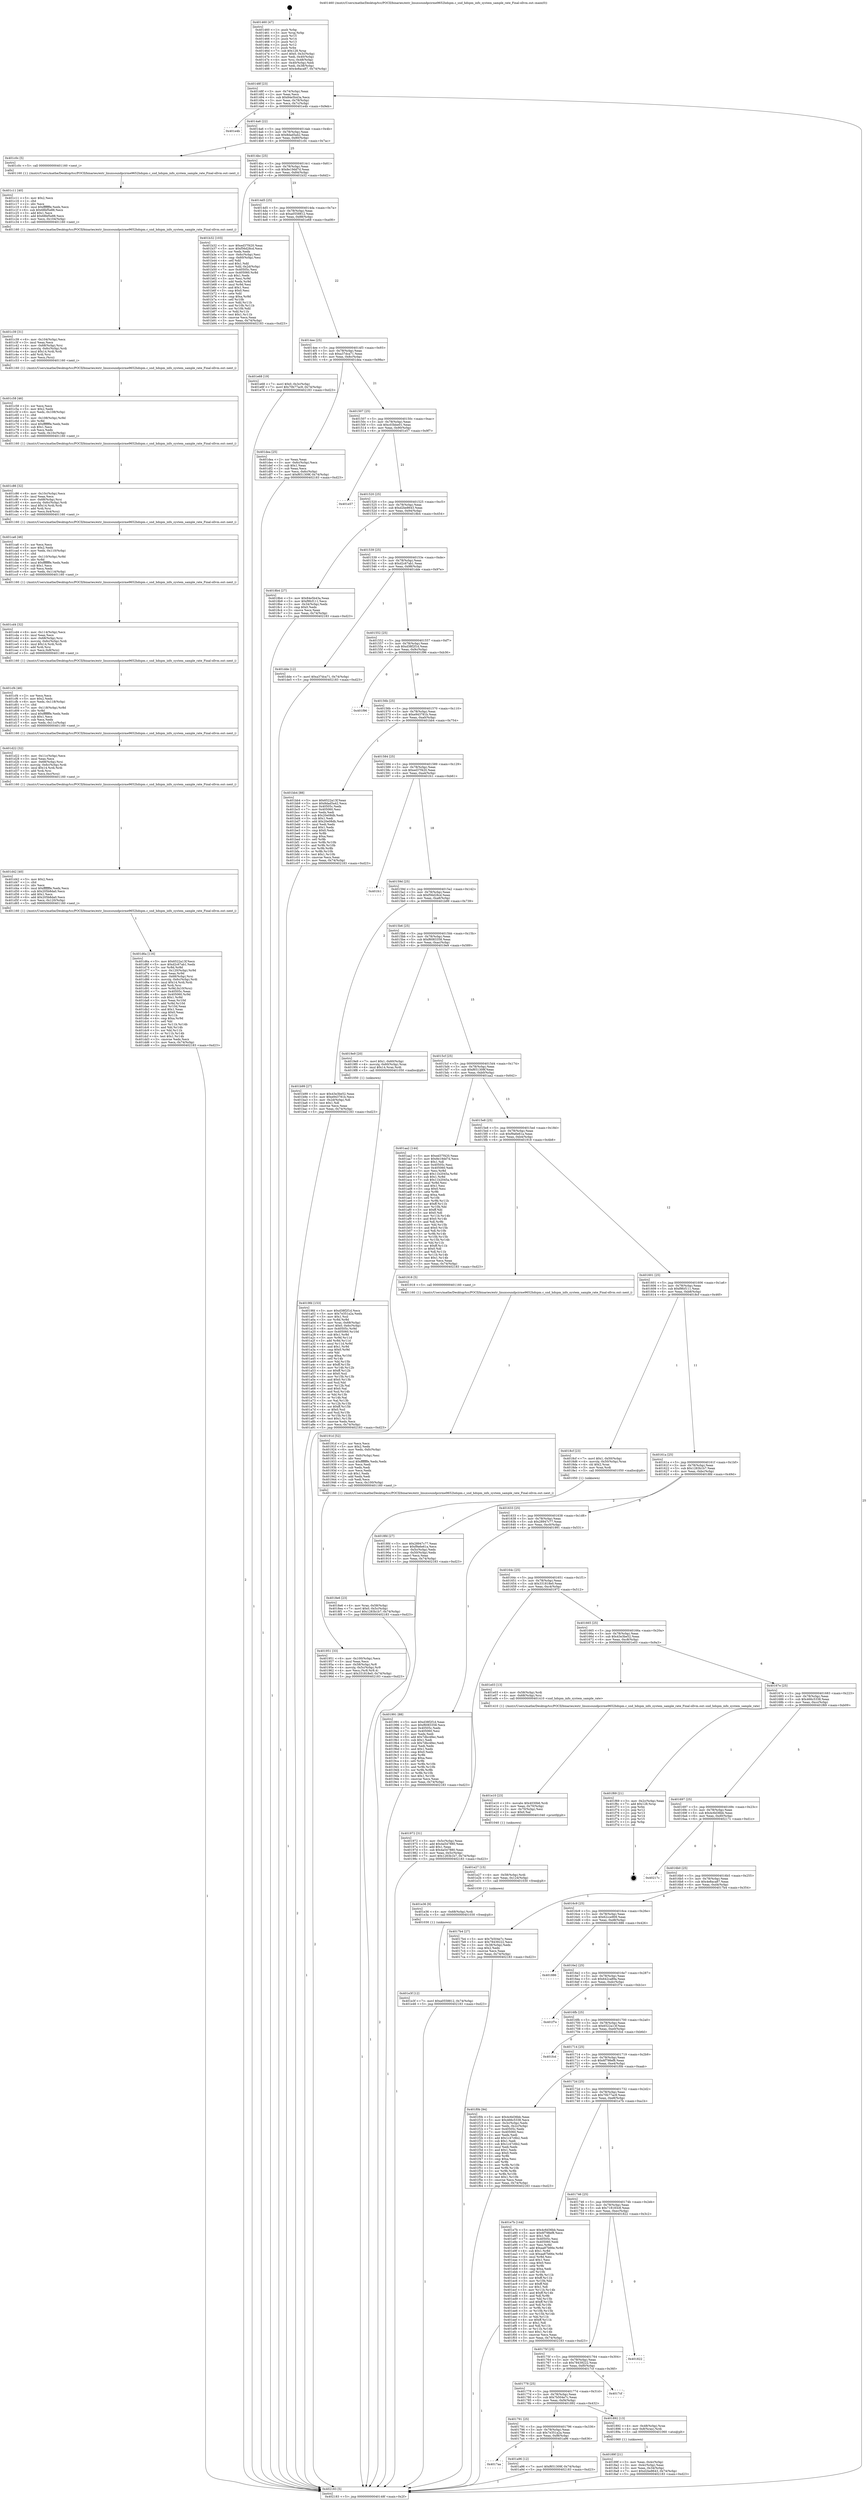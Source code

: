 digraph "0x401460" {
  label = "0x401460 (/mnt/c/Users/mathe/Desktop/tcc/POCII/binaries/extr_linuxsoundpcirme9652hdspm.c_snd_hdspm_info_system_sample_rate_Final-ollvm.out::main(0))"
  labelloc = "t"
  node[shape=record]

  Entry [label="",width=0.3,height=0.3,shape=circle,fillcolor=black,style=filled]
  "0x40148f" [label="{
     0x40148f [23]\l
     | [instrs]\l
     &nbsp;&nbsp;0x40148f \<+3\>: mov -0x74(%rbp),%eax\l
     &nbsp;&nbsp;0x401492 \<+2\>: mov %eax,%ecx\l
     &nbsp;&nbsp;0x401494 \<+6\>: sub $0x84e5b43a,%ecx\l
     &nbsp;&nbsp;0x40149a \<+3\>: mov %eax,-0x78(%rbp)\l
     &nbsp;&nbsp;0x40149d \<+3\>: mov %ecx,-0x7c(%rbp)\l
     &nbsp;&nbsp;0x4014a0 \<+6\>: je 0000000000401e4b \<main+0x9eb\>\l
  }"]
  "0x401e4b" [label="{
     0x401e4b\l
  }", style=dashed]
  "0x4014a6" [label="{
     0x4014a6 [22]\l
     | [instrs]\l
     &nbsp;&nbsp;0x4014a6 \<+5\>: jmp 00000000004014ab \<main+0x4b\>\l
     &nbsp;&nbsp;0x4014ab \<+3\>: mov -0x78(%rbp),%eax\l
     &nbsp;&nbsp;0x4014ae \<+5\>: sub $0x8dad5a42,%eax\l
     &nbsp;&nbsp;0x4014b3 \<+3\>: mov %eax,-0x80(%rbp)\l
     &nbsp;&nbsp;0x4014b6 \<+6\>: je 0000000000401c0c \<main+0x7ac\>\l
  }"]
  Exit [label="",width=0.3,height=0.3,shape=circle,fillcolor=black,style=filled,peripheries=2]
  "0x401c0c" [label="{
     0x401c0c [5]\l
     | [instrs]\l
     &nbsp;&nbsp;0x401c0c \<+5\>: call 0000000000401160 \<next_i\>\l
     | [calls]\l
     &nbsp;&nbsp;0x401160 \{1\} (/mnt/c/Users/mathe/Desktop/tcc/POCII/binaries/extr_linuxsoundpcirme9652hdspm.c_snd_hdspm_info_system_sample_rate_Final-ollvm.out::next_i)\l
  }"]
  "0x4014bc" [label="{
     0x4014bc [25]\l
     | [instrs]\l
     &nbsp;&nbsp;0x4014bc \<+5\>: jmp 00000000004014c1 \<main+0x61\>\l
     &nbsp;&nbsp;0x4014c1 \<+3\>: mov -0x78(%rbp),%eax\l
     &nbsp;&nbsp;0x4014c4 \<+5\>: sub $0x8e19dd7d,%eax\l
     &nbsp;&nbsp;0x4014c9 \<+6\>: mov %eax,-0x84(%rbp)\l
     &nbsp;&nbsp;0x4014cf \<+6\>: je 0000000000401b32 \<main+0x6d2\>\l
  }"]
  "0x401e3f" [label="{
     0x401e3f [12]\l
     | [instrs]\l
     &nbsp;&nbsp;0x401e3f \<+7\>: movl $0xa0558812,-0x74(%rbp)\l
     &nbsp;&nbsp;0x401e46 \<+5\>: jmp 0000000000402183 \<main+0xd23\>\l
  }"]
  "0x401b32" [label="{
     0x401b32 [103]\l
     | [instrs]\l
     &nbsp;&nbsp;0x401b32 \<+5\>: mov $0xed37f420,%eax\l
     &nbsp;&nbsp;0x401b37 \<+5\>: mov $0xf56d28cd,%ecx\l
     &nbsp;&nbsp;0x401b3c \<+2\>: xor %edx,%edx\l
     &nbsp;&nbsp;0x401b3e \<+3\>: mov -0x6c(%rbp),%esi\l
     &nbsp;&nbsp;0x401b41 \<+3\>: cmp -0x60(%rbp),%esi\l
     &nbsp;&nbsp;0x401b44 \<+4\>: setl %dil\l
     &nbsp;&nbsp;0x401b48 \<+4\>: and $0x1,%dil\l
     &nbsp;&nbsp;0x401b4c \<+4\>: mov %dil,-0x2d(%rbp)\l
     &nbsp;&nbsp;0x401b50 \<+7\>: mov 0x40505c,%esi\l
     &nbsp;&nbsp;0x401b57 \<+8\>: mov 0x405060,%r8d\l
     &nbsp;&nbsp;0x401b5f \<+3\>: sub $0x1,%edx\l
     &nbsp;&nbsp;0x401b62 \<+3\>: mov %esi,%r9d\l
     &nbsp;&nbsp;0x401b65 \<+3\>: add %edx,%r9d\l
     &nbsp;&nbsp;0x401b68 \<+4\>: imul %r9d,%esi\l
     &nbsp;&nbsp;0x401b6c \<+3\>: and $0x1,%esi\l
     &nbsp;&nbsp;0x401b6f \<+3\>: cmp $0x0,%esi\l
     &nbsp;&nbsp;0x401b72 \<+4\>: sete %dil\l
     &nbsp;&nbsp;0x401b76 \<+4\>: cmp $0xa,%r8d\l
     &nbsp;&nbsp;0x401b7a \<+4\>: setl %r10b\l
     &nbsp;&nbsp;0x401b7e \<+3\>: mov %dil,%r11b\l
     &nbsp;&nbsp;0x401b81 \<+3\>: and %r10b,%r11b\l
     &nbsp;&nbsp;0x401b84 \<+3\>: xor %r10b,%dil\l
     &nbsp;&nbsp;0x401b87 \<+3\>: or %dil,%r11b\l
     &nbsp;&nbsp;0x401b8a \<+4\>: test $0x1,%r11b\l
     &nbsp;&nbsp;0x401b8e \<+3\>: cmovne %ecx,%eax\l
     &nbsp;&nbsp;0x401b91 \<+3\>: mov %eax,-0x74(%rbp)\l
     &nbsp;&nbsp;0x401b94 \<+5\>: jmp 0000000000402183 \<main+0xd23\>\l
  }"]
  "0x4014d5" [label="{
     0x4014d5 [25]\l
     | [instrs]\l
     &nbsp;&nbsp;0x4014d5 \<+5\>: jmp 00000000004014da \<main+0x7a\>\l
     &nbsp;&nbsp;0x4014da \<+3\>: mov -0x78(%rbp),%eax\l
     &nbsp;&nbsp;0x4014dd \<+5\>: sub $0xa0558812,%eax\l
     &nbsp;&nbsp;0x4014e2 \<+6\>: mov %eax,-0x88(%rbp)\l
     &nbsp;&nbsp;0x4014e8 \<+6\>: je 0000000000401e68 \<main+0xa08\>\l
  }"]
  "0x401e36" [label="{
     0x401e36 [9]\l
     | [instrs]\l
     &nbsp;&nbsp;0x401e36 \<+4\>: mov -0x68(%rbp),%rdi\l
     &nbsp;&nbsp;0x401e3a \<+5\>: call 0000000000401030 \<free@plt\>\l
     | [calls]\l
     &nbsp;&nbsp;0x401030 \{1\} (unknown)\l
  }"]
  "0x401e68" [label="{
     0x401e68 [19]\l
     | [instrs]\l
     &nbsp;&nbsp;0x401e68 \<+7\>: movl $0x0,-0x3c(%rbp)\l
     &nbsp;&nbsp;0x401e6f \<+7\>: movl $0x70b77ac9,-0x74(%rbp)\l
     &nbsp;&nbsp;0x401e76 \<+5\>: jmp 0000000000402183 \<main+0xd23\>\l
  }"]
  "0x4014ee" [label="{
     0x4014ee [25]\l
     | [instrs]\l
     &nbsp;&nbsp;0x4014ee \<+5\>: jmp 00000000004014f3 \<main+0x93\>\l
     &nbsp;&nbsp;0x4014f3 \<+3\>: mov -0x78(%rbp),%eax\l
     &nbsp;&nbsp;0x4014f6 \<+5\>: sub $0xa37dca71,%eax\l
     &nbsp;&nbsp;0x4014fb \<+6\>: mov %eax,-0x8c(%rbp)\l
     &nbsp;&nbsp;0x401501 \<+6\>: je 0000000000401dea \<main+0x98a\>\l
  }"]
  "0x401e27" [label="{
     0x401e27 [15]\l
     | [instrs]\l
     &nbsp;&nbsp;0x401e27 \<+4\>: mov -0x58(%rbp),%rdi\l
     &nbsp;&nbsp;0x401e2b \<+6\>: mov %eax,-0x124(%rbp)\l
     &nbsp;&nbsp;0x401e31 \<+5\>: call 0000000000401030 \<free@plt\>\l
     | [calls]\l
     &nbsp;&nbsp;0x401030 \{1\} (unknown)\l
  }"]
  "0x401dea" [label="{
     0x401dea [25]\l
     | [instrs]\l
     &nbsp;&nbsp;0x401dea \<+2\>: xor %eax,%eax\l
     &nbsp;&nbsp;0x401dec \<+3\>: mov -0x6c(%rbp),%ecx\l
     &nbsp;&nbsp;0x401def \<+3\>: sub $0x1,%eax\l
     &nbsp;&nbsp;0x401df2 \<+2\>: sub %eax,%ecx\l
     &nbsp;&nbsp;0x401df4 \<+3\>: mov %ecx,-0x6c(%rbp)\l
     &nbsp;&nbsp;0x401df7 \<+7\>: movl $0xf651309f,-0x74(%rbp)\l
     &nbsp;&nbsp;0x401dfe \<+5\>: jmp 0000000000402183 \<main+0xd23\>\l
  }"]
  "0x401507" [label="{
     0x401507 [25]\l
     | [instrs]\l
     &nbsp;&nbsp;0x401507 \<+5\>: jmp 000000000040150c \<main+0xac\>\l
     &nbsp;&nbsp;0x40150c \<+3\>: mov -0x78(%rbp),%eax\l
     &nbsp;&nbsp;0x40150f \<+5\>: sub $0xc03bbe01,%eax\l
     &nbsp;&nbsp;0x401514 \<+6\>: mov %eax,-0x90(%rbp)\l
     &nbsp;&nbsp;0x40151a \<+6\>: je 0000000000401e57 \<main+0x9f7\>\l
  }"]
  "0x401e10" [label="{
     0x401e10 [23]\l
     | [instrs]\l
     &nbsp;&nbsp;0x401e10 \<+10\>: movabs $0x4030b6,%rdi\l
     &nbsp;&nbsp;0x401e1a \<+3\>: mov %eax,-0x70(%rbp)\l
     &nbsp;&nbsp;0x401e1d \<+3\>: mov -0x70(%rbp),%esi\l
     &nbsp;&nbsp;0x401e20 \<+2\>: mov $0x0,%al\l
     &nbsp;&nbsp;0x401e22 \<+5\>: call 0000000000401040 \<printf@plt\>\l
     | [calls]\l
     &nbsp;&nbsp;0x401040 \{1\} (unknown)\l
  }"]
  "0x401e57" [label="{
     0x401e57\l
  }", style=dashed]
  "0x401520" [label="{
     0x401520 [25]\l
     | [instrs]\l
     &nbsp;&nbsp;0x401520 \<+5\>: jmp 0000000000401525 \<main+0xc5\>\l
     &nbsp;&nbsp;0x401525 \<+3\>: mov -0x78(%rbp),%eax\l
     &nbsp;&nbsp;0x401528 \<+5\>: sub $0xd2be8643,%eax\l
     &nbsp;&nbsp;0x40152d \<+6\>: mov %eax,-0x94(%rbp)\l
     &nbsp;&nbsp;0x401533 \<+6\>: je 00000000004018b4 \<main+0x454\>\l
  }"]
  "0x401d6a" [label="{
     0x401d6a [116]\l
     | [instrs]\l
     &nbsp;&nbsp;0x401d6a \<+5\>: mov $0x6522a13f,%ecx\l
     &nbsp;&nbsp;0x401d6f \<+5\>: mov $0xd2c67ab1,%edx\l
     &nbsp;&nbsp;0x401d74 \<+3\>: xor %r8d,%r8d\l
     &nbsp;&nbsp;0x401d77 \<+7\>: mov -0x120(%rbp),%r9d\l
     &nbsp;&nbsp;0x401d7e \<+4\>: imul %eax,%r9d\l
     &nbsp;&nbsp;0x401d82 \<+4\>: mov -0x68(%rbp),%rsi\l
     &nbsp;&nbsp;0x401d86 \<+4\>: movslq -0x6c(%rbp),%rdi\l
     &nbsp;&nbsp;0x401d8a \<+4\>: imul $0x14,%rdi,%rdi\l
     &nbsp;&nbsp;0x401d8e \<+3\>: add %rdi,%rsi\l
     &nbsp;&nbsp;0x401d91 \<+4\>: mov %r9d,0x10(%rsi)\l
     &nbsp;&nbsp;0x401d95 \<+7\>: mov 0x40505c,%eax\l
     &nbsp;&nbsp;0x401d9c \<+8\>: mov 0x405060,%r9d\l
     &nbsp;&nbsp;0x401da4 \<+4\>: sub $0x1,%r8d\l
     &nbsp;&nbsp;0x401da8 \<+3\>: mov %eax,%r10d\l
     &nbsp;&nbsp;0x401dab \<+3\>: add %r8d,%r10d\l
     &nbsp;&nbsp;0x401dae \<+4\>: imul %r10d,%eax\l
     &nbsp;&nbsp;0x401db2 \<+3\>: and $0x1,%eax\l
     &nbsp;&nbsp;0x401db5 \<+3\>: cmp $0x0,%eax\l
     &nbsp;&nbsp;0x401db8 \<+4\>: sete %r11b\l
     &nbsp;&nbsp;0x401dbc \<+4\>: cmp $0xa,%r9d\l
     &nbsp;&nbsp;0x401dc0 \<+3\>: setl %bl\l
     &nbsp;&nbsp;0x401dc3 \<+3\>: mov %r11b,%r14b\l
     &nbsp;&nbsp;0x401dc6 \<+3\>: and %bl,%r14b\l
     &nbsp;&nbsp;0x401dc9 \<+3\>: xor %bl,%r11b\l
     &nbsp;&nbsp;0x401dcc \<+3\>: or %r11b,%r14b\l
     &nbsp;&nbsp;0x401dcf \<+4\>: test $0x1,%r14b\l
     &nbsp;&nbsp;0x401dd3 \<+3\>: cmovne %edx,%ecx\l
     &nbsp;&nbsp;0x401dd6 \<+3\>: mov %ecx,-0x74(%rbp)\l
     &nbsp;&nbsp;0x401dd9 \<+5\>: jmp 0000000000402183 \<main+0xd23\>\l
  }"]
  "0x4018b4" [label="{
     0x4018b4 [27]\l
     | [instrs]\l
     &nbsp;&nbsp;0x4018b4 \<+5\>: mov $0x84e5b43a,%eax\l
     &nbsp;&nbsp;0x4018b9 \<+5\>: mov $0xf9fcf111,%ecx\l
     &nbsp;&nbsp;0x4018be \<+3\>: mov -0x34(%rbp),%edx\l
     &nbsp;&nbsp;0x4018c1 \<+3\>: cmp $0x0,%edx\l
     &nbsp;&nbsp;0x4018c4 \<+3\>: cmove %ecx,%eax\l
     &nbsp;&nbsp;0x4018c7 \<+3\>: mov %eax,-0x74(%rbp)\l
     &nbsp;&nbsp;0x4018ca \<+5\>: jmp 0000000000402183 \<main+0xd23\>\l
  }"]
  "0x401539" [label="{
     0x401539 [25]\l
     | [instrs]\l
     &nbsp;&nbsp;0x401539 \<+5\>: jmp 000000000040153e \<main+0xde\>\l
     &nbsp;&nbsp;0x40153e \<+3\>: mov -0x78(%rbp),%eax\l
     &nbsp;&nbsp;0x401541 \<+5\>: sub $0xd2c67ab1,%eax\l
     &nbsp;&nbsp;0x401546 \<+6\>: mov %eax,-0x98(%rbp)\l
     &nbsp;&nbsp;0x40154c \<+6\>: je 0000000000401dde \<main+0x97e\>\l
  }"]
  "0x401d42" [label="{
     0x401d42 [40]\l
     | [instrs]\l
     &nbsp;&nbsp;0x401d42 \<+5\>: mov $0x2,%ecx\l
     &nbsp;&nbsp;0x401d47 \<+1\>: cltd\l
     &nbsp;&nbsp;0x401d48 \<+2\>: idiv %ecx\l
     &nbsp;&nbsp;0x401d4a \<+6\>: imul $0xfffffffe,%edx,%ecx\l
     &nbsp;&nbsp;0x401d50 \<+6\>: sub $0x205b8da0,%ecx\l
     &nbsp;&nbsp;0x401d56 \<+3\>: add $0x1,%ecx\l
     &nbsp;&nbsp;0x401d59 \<+6\>: add $0x205b8da0,%ecx\l
     &nbsp;&nbsp;0x401d5f \<+6\>: mov %ecx,-0x120(%rbp)\l
     &nbsp;&nbsp;0x401d65 \<+5\>: call 0000000000401160 \<next_i\>\l
     | [calls]\l
     &nbsp;&nbsp;0x401160 \{1\} (/mnt/c/Users/mathe/Desktop/tcc/POCII/binaries/extr_linuxsoundpcirme9652hdspm.c_snd_hdspm_info_system_sample_rate_Final-ollvm.out::next_i)\l
  }"]
  "0x401dde" [label="{
     0x401dde [12]\l
     | [instrs]\l
     &nbsp;&nbsp;0x401dde \<+7\>: movl $0xa37dca71,-0x74(%rbp)\l
     &nbsp;&nbsp;0x401de5 \<+5\>: jmp 0000000000402183 \<main+0xd23\>\l
  }"]
  "0x401552" [label="{
     0x401552 [25]\l
     | [instrs]\l
     &nbsp;&nbsp;0x401552 \<+5\>: jmp 0000000000401557 \<main+0xf7\>\l
     &nbsp;&nbsp;0x401557 \<+3\>: mov -0x78(%rbp),%eax\l
     &nbsp;&nbsp;0x40155a \<+5\>: sub $0xd38f2f1d,%eax\l
     &nbsp;&nbsp;0x40155f \<+6\>: mov %eax,-0x9c(%rbp)\l
     &nbsp;&nbsp;0x401565 \<+6\>: je 0000000000401f96 \<main+0xb36\>\l
  }"]
  "0x401d22" [label="{
     0x401d22 [32]\l
     | [instrs]\l
     &nbsp;&nbsp;0x401d22 \<+6\>: mov -0x11c(%rbp),%ecx\l
     &nbsp;&nbsp;0x401d28 \<+3\>: imul %eax,%ecx\l
     &nbsp;&nbsp;0x401d2b \<+4\>: mov -0x68(%rbp),%rsi\l
     &nbsp;&nbsp;0x401d2f \<+4\>: movslq -0x6c(%rbp),%rdi\l
     &nbsp;&nbsp;0x401d33 \<+4\>: imul $0x14,%rdi,%rdi\l
     &nbsp;&nbsp;0x401d37 \<+3\>: add %rdi,%rsi\l
     &nbsp;&nbsp;0x401d3a \<+3\>: mov %ecx,0xc(%rsi)\l
     &nbsp;&nbsp;0x401d3d \<+5\>: call 0000000000401160 \<next_i\>\l
     | [calls]\l
     &nbsp;&nbsp;0x401160 \{1\} (/mnt/c/Users/mathe/Desktop/tcc/POCII/binaries/extr_linuxsoundpcirme9652hdspm.c_snd_hdspm_info_system_sample_rate_Final-ollvm.out::next_i)\l
  }"]
  "0x401f96" [label="{
     0x401f96\l
  }", style=dashed]
  "0x40156b" [label="{
     0x40156b [25]\l
     | [instrs]\l
     &nbsp;&nbsp;0x40156b \<+5\>: jmp 0000000000401570 \<main+0x110\>\l
     &nbsp;&nbsp;0x401570 \<+3\>: mov -0x78(%rbp),%eax\l
     &nbsp;&nbsp;0x401573 \<+5\>: sub $0xe943781b,%eax\l
     &nbsp;&nbsp;0x401578 \<+6\>: mov %eax,-0xa0(%rbp)\l
     &nbsp;&nbsp;0x40157e \<+6\>: je 0000000000401bb4 \<main+0x754\>\l
  }"]
  "0x401cf4" [label="{
     0x401cf4 [46]\l
     | [instrs]\l
     &nbsp;&nbsp;0x401cf4 \<+2\>: xor %ecx,%ecx\l
     &nbsp;&nbsp;0x401cf6 \<+5\>: mov $0x2,%edx\l
     &nbsp;&nbsp;0x401cfb \<+6\>: mov %edx,-0x118(%rbp)\l
     &nbsp;&nbsp;0x401d01 \<+1\>: cltd\l
     &nbsp;&nbsp;0x401d02 \<+7\>: mov -0x118(%rbp),%r8d\l
     &nbsp;&nbsp;0x401d09 \<+3\>: idiv %r8d\l
     &nbsp;&nbsp;0x401d0c \<+6\>: imul $0xfffffffe,%edx,%edx\l
     &nbsp;&nbsp;0x401d12 \<+3\>: sub $0x1,%ecx\l
     &nbsp;&nbsp;0x401d15 \<+2\>: sub %ecx,%edx\l
     &nbsp;&nbsp;0x401d17 \<+6\>: mov %edx,-0x11c(%rbp)\l
     &nbsp;&nbsp;0x401d1d \<+5\>: call 0000000000401160 \<next_i\>\l
     | [calls]\l
     &nbsp;&nbsp;0x401160 \{1\} (/mnt/c/Users/mathe/Desktop/tcc/POCII/binaries/extr_linuxsoundpcirme9652hdspm.c_snd_hdspm_info_system_sample_rate_Final-ollvm.out::next_i)\l
  }"]
  "0x401bb4" [label="{
     0x401bb4 [88]\l
     | [instrs]\l
     &nbsp;&nbsp;0x401bb4 \<+5\>: mov $0x6522a13f,%eax\l
     &nbsp;&nbsp;0x401bb9 \<+5\>: mov $0x8dad5a42,%ecx\l
     &nbsp;&nbsp;0x401bbe \<+7\>: mov 0x40505c,%edx\l
     &nbsp;&nbsp;0x401bc5 \<+7\>: mov 0x405060,%esi\l
     &nbsp;&nbsp;0x401bcc \<+2\>: mov %edx,%edi\l
     &nbsp;&nbsp;0x401bce \<+6\>: sub $0x20e08db,%edi\l
     &nbsp;&nbsp;0x401bd4 \<+3\>: sub $0x1,%edi\l
     &nbsp;&nbsp;0x401bd7 \<+6\>: add $0x20e08db,%edi\l
     &nbsp;&nbsp;0x401bdd \<+3\>: imul %edi,%edx\l
     &nbsp;&nbsp;0x401be0 \<+3\>: and $0x1,%edx\l
     &nbsp;&nbsp;0x401be3 \<+3\>: cmp $0x0,%edx\l
     &nbsp;&nbsp;0x401be6 \<+4\>: sete %r8b\l
     &nbsp;&nbsp;0x401bea \<+3\>: cmp $0xa,%esi\l
     &nbsp;&nbsp;0x401bed \<+4\>: setl %r9b\l
     &nbsp;&nbsp;0x401bf1 \<+3\>: mov %r8b,%r10b\l
     &nbsp;&nbsp;0x401bf4 \<+3\>: and %r9b,%r10b\l
     &nbsp;&nbsp;0x401bf7 \<+3\>: xor %r9b,%r8b\l
     &nbsp;&nbsp;0x401bfa \<+3\>: or %r8b,%r10b\l
     &nbsp;&nbsp;0x401bfd \<+4\>: test $0x1,%r10b\l
     &nbsp;&nbsp;0x401c01 \<+3\>: cmovne %ecx,%eax\l
     &nbsp;&nbsp;0x401c04 \<+3\>: mov %eax,-0x74(%rbp)\l
     &nbsp;&nbsp;0x401c07 \<+5\>: jmp 0000000000402183 \<main+0xd23\>\l
  }"]
  "0x401584" [label="{
     0x401584 [25]\l
     | [instrs]\l
     &nbsp;&nbsp;0x401584 \<+5\>: jmp 0000000000401589 \<main+0x129\>\l
     &nbsp;&nbsp;0x401589 \<+3\>: mov -0x78(%rbp),%eax\l
     &nbsp;&nbsp;0x40158c \<+5\>: sub $0xed37f420,%eax\l
     &nbsp;&nbsp;0x401591 \<+6\>: mov %eax,-0xa4(%rbp)\l
     &nbsp;&nbsp;0x401597 \<+6\>: je 0000000000401fc1 \<main+0xb61\>\l
  }"]
  "0x401cd4" [label="{
     0x401cd4 [32]\l
     | [instrs]\l
     &nbsp;&nbsp;0x401cd4 \<+6\>: mov -0x114(%rbp),%ecx\l
     &nbsp;&nbsp;0x401cda \<+3\>: imul %eax,%ecx\l
     &nbsp;&nbsp;0x401cdd \<+4\>: mov -0x68(%rbp),%rsi\l
     &nbsp;&nbsp;0x401ce1 \<+4\>: movslq -0x6c(%rbp),%rdi\l
     &nbsp;&nbsp;0x401ce5 \<+4\>: imul $0x14,%rdi,%rdi\l
     &nbsp;&nbsp;0x401ce9 \<+3\>: add %rdi,%rsi\l
     &nbsp;&nbsp;0x401cec \<+3\>: mov %ecx,0x8(%rsi)\l
     &nbsp;&nbsp;0x401cef \<+5\>: call 0000000000401160 \<next_i\>\l
     | [calls]\l
     &nbsp;&nbsp;0x401160 \{1\} (/mnt/c/Users/mathe/Desktop/tcc/POCII/binaries/extr_linuxsoundpcirme9652hdspm.c_snd_hdspm_info_system_sample_rate_Final-ollvm.out::next_i)\l
  }"]
  "0x401fc1" [label="{
     0x401fc1\l
  }", style=dashed]
  "0x40159d" [label="{
     0x40159d [25]\l
     | [instrs]\l
     &nbsp;&nbsp;0x40159d \<+5\>: jmp 00000000004015a2 \<main+0x142\>\l
     &nbsp;&nbsp;0x4015a2 \<+3\>: mov -0x78(%rbp),%eax\l
     &nbsp;&nbsp;0x4015a5 \<+5\>: sub $0xf56d28cd,%eax\l
     &nbsp;&nbsp;0x4015aa \<+6\>: mov %eax,-0xa8(%rbp)\l
     &nbsp;&nbsp;0x4015b0 \<+6\>: je 0000000000401b99 \<main+0x739\>\l
  }"]
  "0x401ca6" [label="{
     0x401ca6 [46]\l
     | [instrs]\l
     &nbsp;&nbsp;0x401ca6 \<+2\>: xor %ecx,%ecx\l
     &nbsp;&nbsp;0x401ca8 \<+5\>: mov $0x2,%edx\l
     &nbsp;&nbsp;0x401cad \<+6\>: mov %edx,-0x110(%rbp)\l
     &nbsp;&nbsp;0x401cb3 \<+1\>: cltd\l
     &nbsp;&nbsp;0x401cb4 \<+7\>: mov -0x110(%rbp),%r8d\l
     &nbsp;&nbsp;0x401cbb \<+3\>: idiv %r8d\l
     &nbsp;&nbsp;0x401cbe \<+6\>: imul $0xfffffffe,%edx,%edx\l
     &nbsp;&nbsp;0x401cc4 \<+3\>: sub $0x1,%ecx\l
     &nbsp;&nbsp;0x401cc7 \<+2\>: sub %ecx,%edx\l
     &nbsp;&nbsp;0x401cc9 \<+6\>: mov %edx,-0x114(%rbp)\l
     &nbsp;&nbsp;0x401ccf \<+5\>: call 0000000000401160 \<next_i\>\l
     | [calls]\l
     &nbsp;&nbsp;0x401160 \{1\} (/mnt/c/Users/mathe/Desktop/tcc/POCII/binaries/extr_linuxsoundpcirme9652hdspm.c_snd_hdspm_info_system_sample_rate_Final-ollvm.out::next_i)\l
  }"]
  "0x401b99" [label="{
     0x401b99 [27]\l
     | [instrs]\l
     &nbsp;&nbsp;0x401b99 \<+5\>: mov $0x43e3be52,%eax\l
     &nbsp;&nbsp;0x401b9e \<+5\>: mov $0xe943781b,%ecx\l
     &nbsp;&nbsp;0x401ba3 \<+3\>: mov -0x2d(%rbp),%dl\l
     &nbsp;&nbsp;0x401ba6 \<+3\>: test $0x1,%dl\l
     &nbsp;&nbsp;0x401ba9 \<+3\>: cmovne %ecx,%eax\l
     &nbsp;&nbsp;0x401bac \<+3\>: mov %eax,-0x74(%rbp)\l
     &nbsp;&nbsp;0x401baf \<+5\>: jmp 0000000000402183 \<main+0xd23\>\l
  }"]
  "0x4015b6" [label="{
     0x4015b6 [25]\l
     | [instrs]\l
     &nbsp;&nbsp;0x4015b6 \<+5\>: jmp 00000000004015bb \<main+0x15b\>\l
     &nbsp;&nbsp;0x4015bb \<+3\>: mov -0x78(%rbp),%eax\l
     &nbsp;&nbsp;0x4015be \<+5\>: sub $0xf6083358,%eax\l
     &nbsp;&nbsp;0x4015c3 \<+6\>: mov %eax,-0xac(%rbp)\l
     &nbsp;&nbsp;0x4015c9 \<+6\>: je 00000000004019e9 \<main+0x589\>\l
  }"]
  "0x401c86" [label="{
     0x401c86 [32]\l
     | [instrs]\l
     &nbsp;&nbsp;0x401c86 \<+6\>: mov -0x10c(%rbp),%ecx\l
     &nbsp;&nbsp;0x401c8c \<+3\>: imul %eax,%ecx\l
     &nbsp;&nbsp;0x401c8f \<+4\>: mov -0x68(%rbp),%rsi\l
     &nbsp;&nbsp;0x401c93 \<+4\>: movslq -0x6c(%rbp),%rdi\l
     &nbsp;&nbsp;0x401c97 \<+4\>: imul $0x14,%rdi,%rdi\l
     &nbsp;&nbsp;0x401c9b \<+3\>: add %rdi,%rsi\l
     &nbsp;&nbsp;0x401c9e \<+3\>: mov %ecx,0x4(%rsi)\l
     &nbsp;&nbsp;0x401ca1 \<+5\>: call 0000000000401160 \<next_i\>\l
     | [calls]\l
     &nbsp;&nbsp;0x401160 \{1\} (/mnt/c/Users/mathe/Desktop/tcc/POCII/binaries/extr_linuxsoundpcirme9652hdspm.c_snd_hdspm_info_system_sample_rate_Final-ollvm.out::next_i)\l
  }"]
  "0x4019e9" [label="{
     0x4019e9 [20]\l
     | [instrs]\l
     &nbsp;&nbsp;0x4019e9 \<+7\>: movl $0x1,-0x60(%rbp)\l
     &nbsp;&nbsp;0x4019f0 \<+4\>: movslq -0x60(%rbp),%rax\l
     &nbsp;&nbsp;0x4019f4 \<+4\>: imul $0x14,%rax,%rdi\l
     &nbsp;&nbsp;0x4019f8 \<+5\>: call 0000000000401050 \<malloc@plt\>\l
     | [calls]\l
     &nbsp;&nbsp;0x401050 \{1\} (unknown)\l
  }"]
  "0x4015cf" [label="{
     0x4015cf [25]\l
     | [instrs]\l
     &nbsp;&nbsp;0x4015cf \<+5\>: jmp 00000000004015d4 \<main+0x174\>\l
     &nbsp;&nbsp;0x4015d4 \<+3\>: mov -0x78(%rbp),%eax\l
     &nbsp;&nbsp;0x4015d7 \<+5\>: sub $0xf651309f,%eax\l
     &nbsp;&nbsp;0x4015dc \<+6\>: mov %eax,-0xb0(%rbp)\l
     &nbsp;&nbsp;0x4015e2 \<+6\>: je 0000000000401aa2 \<main+0x642\>\l
  }"]
  "0x401c58" [label="{
     0x401c58 [46]\l
     | [instrs]\l
     &nbsp;&nbsp;0x401c58 \<+2\>: xor %ecx,%ecx\l
     &nbsp;&nbsp;0x401c5a \<+5\>: mov $0x2,%edx\l
     &nbsp;&nbsp;0x401c5f \<+6\>: mov %edx,-0x108(%rbp)\l
     &nbsp;&nbsp;0x401c65 \<+1\>: cltd\l
     &nbsp;&nbsp;0x401c66 \<+7\>: mov -0x108(%rbp),%r8d\l
     &nbsp;&nbsp;0x401c6d \<+3\>: idiv %r8d\l
     &nbsp;&nbsp;0x401c70 \<+6\>: imul $0xfffffffe,%edx,%edx\l
     &nbsp;&nbsp;0x401c76 \<+3\>: sub $0x1,%ecx\l
     &nbsp;&nbsp;0x401c79 \<+2\>: sub %ecx,%edx\l
     &nbsp;&nbsp;0x401c7b \<+6\>: mov %edx,-0x10c(%rbp)\l
     &nbsp;&nbsp;0x401c81 \<+5\>: call 0000000000401160 \<next_i\>\l
     | [calls]\l
     &nbsp;&nbsp;0x401160 \{1\} (/mnt/c/Users/mathe/Desktop/tcc/POCII/binaries/extr_linuxsoundpcirme9652hdspm.c_snd_hdspm_info_system_sample_rate_Final-ollvm.out::next_i)\l
  }"]
  "0x401aa2" [label="{
     0x401aa2 [144]\l
     | [instrs]\l
     &nbsp;&nbsp;0x401aa2 \<+5\>: mov $0xed37f420,%eax\l
     &nbsp;&nbsp;0x401aa7 \<+5\>: mov $0x8e19dd7d,%ecx\l
     &nbsp;&nbsp;0x401aac \<+2\>: mov $0x1,%dl\l
     &nbsp;&nbsp;0x401aae \<+7\>: mov 0x40505c,%esi\l
     &nbsp;&nbsp;0x401ab5 \<+7\>: mov 0x405060,%edi\l
     &nbsp;&nbsp;0x401abc \<+3\>: mov %esi,%r8d\l
     &nbsp;&nbsp;0x401abf \<+7\>: add $0x11b2045a,%r8d\l
     &nbsp;&nbsp;0x401ac6 \<+4\>: sub $0x1,%r8d\l
     &nbsp;&nbsp;0x401aca \<+7\>: sub $0x11b2045a,%r8d\l
     &nbsp;&nbsp;0x401ad1 \<+4\>: imul %r8d,%esi\l
     &nbsp;&nbsp;0x401ad5 \<+3\>: and $0x1,%esi\l
     &nbsp;&nbsp;0x401ad8 \<+3\>: cmp $0x0,%esi\l
     &nbsp;&nbsp;0x401adb \<+4\>: sete %r9b\l
     &nbsp;&nbsp;0x401adf \<+3\>: cmp $0xa,%edi\l
     &nbsp;&nbsp;0x401ae2 \<+4\>: setl %r10b\l
     &nbsp;&nbsp;0x401ae6 \<+3\>: mov %r9b,%r11b\l
     &nbsp;&nbsp;0x401ae9 \<+4\>: xor $0xff,%r11b\l
     &nbsp;&nbsp;0x401aed \<+3\>: mov %r10b,%bl\l
     &nbsp;&nbsp;0x401af0 \<+3\>: xor $0xff,%bl\l
     &nbsp;&nbsp;0x401af3 \<+3\>: xor $0x0,%dl\l
     &nbsp;&nbsp;0x401af6 \<+3\>: mov %r11b,%r14b\l
     &nbsp;&nbsp;0x401af9 \<+4\>: and $0x0,%r14b\l
     &nbsp;&nbsp;0x401afd \<+3\>: and %dl,%r9b\l
     &nbsp;&nbsp;0x401b00 \<+3\>: mov %bl,%r15b\l
     &nbsp;&nbsp;0x401b03 \<+4\>: and $0x0,%r15b\l
     &nbsp;&nbsp;0x401b07 \<+3\>: and %dl,%r10b\l
     &nbsp;&nbsp;0x401b0a \<+3\>: or %r9b,%r14b\l
     &nbsp;&nbsp;0x401b0d \<+3\>: or %r10b,%r15b\l
     &nbsp;&nbsp;0x401b10 \<+3\>: xor %r15b,%r14b\l
     &nbsp;&nbsp;0x401b13 \<+3\>: or %bl,%r11b\l
     &nbsp;&nbsp;0x401b16 \<+4\>: xor $0xff,%r11b\l
     &nbsp;&nbsp;0x401b1a \<+3\>: or $0x0,%dl\l
     &nbsp;&nbsp;0x401b1d \<+3\>: and %dl,%r11b\l
     &nbsp;&nbsp;0x401b20 \<+3\>: or %r11b,%r14b\l
     &nbsp;&nbsp;0x401b23 \<+4\>: test $0x1,%r14b\l
     &nbsp;&nbsp;0x401b27 \<+3\>: cmovne %ecx,%eax\l
     &nbsp;&nbsp;0x401b2a \<+3\>: mov %eax,-0x74(%rbp)\l
     &nbsp;&nbsp;0x401b2d \<+5\>: jmp 0000000000402183 \<main+0xd23\>\l
  }"]
  "0x4015e8" [label="{
     0x4015e8 [25]\l
     | [instrs]\l
     &nbsp;&nbsp;0x4015e8 \<+5\>: jmp 00000000004015ed \<main+0x18d\>\l
     &nbsp;&nbsp;0x4015ed \<+3\>: mov -0x78(%rbp),%eax\l
     &nbsp;&nbsp;0x4015f0 \<+5\>: sub $0xf9a6e61a,%eax\l
     &nbsp;&nbsp;0x4015f5 \<+6\>: mov %eax,-0xb4(%rbp)\l
     &nbsp;&nbsp;0x4015fb \<+6\>: je 0000000000401918 \<main+0x4b8\>\l
  }"]
  "0x401c39" [label="{
     0x401c39 [31]\l
     | [instrs]\l
     &nbsp;&nbsp;0x401c39 \<+6\>: mov -0x104(%rbp),%ecx\l
     &nbsp;&nbsp;0x401c3f \<+3\>: imul %eax,%ecx\l
     &nbsp;&nbsp;0x401c42 \<+4\>: mov -0x68(%rbp),%rsi\l
     &nbsp;&nbsp;0x401c46 \<+4\>: movslq -0x6c(%rbp),%rdi\l
     &nbsp;&nbsp;0x401c4a \<+4\>: imul $0x14,%rdi,%rdi\l
     &nbsp;&nbsp;0x401c4e \<+3\>: add %rdi,%rsi\l
     &nbsp;&nbsp;0x401c51 \<+2\>: mov %ecx,(%rsi)\l
     &nbsp;&nbsp;0x401c53 \<+5\>: call 0000000000401160 \<next_i\>\l
     | [calls]\l
     &nbsp;&nbsp;0x401160 \{1\} (/mnt/c/Users/mathe/Desktop/tcc/POCII/binaries/extr_linuxsoundpcirme9652hdspm.c_snd_hdspm_info_system_sample_rate_Final-ollvm.out::next_i)\l
  }"]
  "0x401918" [label="{
     0x401918 [5]\l
     | [instrs]\l
     &nbsp;&nbsp;0x401918 \<+5\>: call 0000000000401160 \<next_i\>\l
     | [calls]\l
     &nbsp;&nbsp;0x401160 \{1\} (/mnt/c/Users/mathe/Desktop/tcc/POCII/binaries/extr_linuxsoundpcirme9652hdspm.c_snd_hdspm_info_system_sample_rate_Final-ollvm.out::next_i)\l
  }"]
  "0x401601" [label="{
     0x401601 [25]\l
     | [instrs]\l
     &nbsp;&nbsp;0x401601 \<+5\>: jmp 0000000000401606 \<main+0x1a6\>\l
     &nbsp;&nbsp;0x401606 \<+3\>: mov -0x78(%rbp),%eax\l
     &nbsp;&nbsp;0x401609 \<+5\>: sub $0xf9fcf111,%eax\l
     &nbsp;&nbsp;0x40160e \<+6\>: mov %eax,-0xb8(%rbp)\l
     &nbsp;&nbsp;0x401614 \<+6\>: je 00000000004018cf \<main+0x46f\>\l
  }"]
  "0x401c11" [label="{
     0x401c11 [40]\l
     | [instrs]\l
     &nbsp;&nbsp;0x401c11 \<+5\>: mov $0x2,%ecx\l
     &nbsp;&nbsp;0x401c16 \<+1\>: cltd\l
     &nbsp;&nbsp;0x401c17 \<+2\>: idiv %ecx\l
     &nbsp;&nbsp;0x401c19 \<+6\>: imul $0xfffffffe,%edx,%ecx\l
     &nbsp;&nbsp;0x401c1f \<+6\>: sub $0x68bf5e88,%ecx\l
     &nbsp;&nbsp;0x401c25 \<+3\>: add $0x1,%ecx\l
     &nbsp;&nbsp;0x401c28 \<+6\>: add $0x68bf5e88,%ecx\l
     &nbsp;&nbsp;0x401c2e \<+6\>: mov %ecx,-0x104(%rbp)\l
     &nbsp;&nbsp;0x401c34 \<+5\>: call 0000000000401160 \<next_i\>\l
     | [calls]\l
     &nbsp;&nbsp;0x401160 \{1\} (/mnt/c/Users/mathe/Desktop/tcc/POCII/binaries/extr_linuxsoundpcirme9652hdspm.c_snd_hdspm_info_system_sample_rate_Final-ollvm.out::next_i)\l
  }"]
  "0x4018cf" [label="{
     0x4018cf [23]\l
     | [instrs]\l
     &nbsp;&nbsp;0x4018cf \<+7\>: movl $0x1,-0x50(%rbp)\l
     &nbsp;&nbsp;0x4018d6 \<+4\>: movslq -0x50(%rbp),%rax\l
     &nbsp;&nbsp;0x4018da \<+4\>: shl $0x2,%rax\l
     &nbsp;&nbsp;0x4018de \<+3\>: mov %rax,%rdi\l
     &nbsp;&nbsp;0x4018e1 \<+5\>: call 0000000000401050 \<malloc@plt\>\l
     | [calls]\l
     &nbsp;&nbsp;0x401050 \{1\} (unknown)\l
  }"]
  "0x40161a" [label="{
     0x40161a [25]\l
     | [instrs]\l
     &nbsp;&nbsp;0x40161a \<+5\>: jmp 000000000040161f \<main+0x1bf\>\l
     &nbsp;&nbsp;0x40161f \<+3\>: mov -0x78(%rbp),%eax\l
     &nbsp;&nbsp;0x401622 \<+5\>: sub $0x1283b1b7,%eax\l
     &nbsp;&nbsp;0x401627 \<+6\>: mov %eax,-0xbc(%rbp)\l
     &nbsp;&nbsp;0x40162d \<+6\>: je 00000000004018fd \<main+0x49d\>\l
  }"]
  "0x4017aa" [label="{
     0x4017aa\l
  }", style=dashed]
  "0x4018fd" [label="{
     0x4018fd [27]\l
     | [instrs]\l
     &nbsp;&nbsp;0x4018fd \<+5\>: mov $0x28947c77,%eax\l
     &nbsp;&nbsp;0x401902 \<+5\>: mov $0xf9a6e61a,%ecx\l
     &nbsp;&nbsp;0x401907 \<+3\>: mov -0x5c(%rbp),%edx\l
     &nbsp;&nbsp;0x40190a \<+3\>: cmp -0x50(%rbp),%edx\l
     &nbsp;&nbsp;0x40190d \<+3\>: cmovl %ecx,%eax\l
     &nbsp;&nbsp;0x401910 \<+3\>: mov %eax,-0x74(%rbp)\l
     &nbsp;&nbsp;0x401913 \<+5\>: jmp 0000000000402183 \<main+0xd23\>\l
  }"]
  "0x401633" [label="{
     0x401633 [25]\l
     | [instrs]\l
     &nbsp;&nbsp;0x401633 \<+5\>: jmp 0000000000401638 \<main+0x1d8\>\l
     &nbsp;&nbsp;0x401638 \<+3\>: mov -0x78(%rbp),%eax\l
     &nbsp;&nbsp;0x40163b \<+5\>: sub $0x28947c77,%eax\l
     &nbsp;&nbsp;0x401640 \<+6\>: mov %eax,-0xc0(%rbp)\l
     &nbsp;&nbsp;0x401646 \<+6\>: je 0000000000401991 \<main+0x531\>\l
  }"]
  "0x401a96" [label="{
     0x401a96 [12]\l
     | [instrs]\l
     &nbsp;&nbsp;0x401a96 \<+7\>: movl $0xf651309f,-0x74(%rbp)\l
     &nbsp;&nbsp;0x401a9d \<+5\>: jmp 0000000000402183 \<main+0xd23\>\l
  }"]
  "0x401991" [label="{
     0x401991 [88]\l
     | [instrs]\l
     &nbsp;&nbsp;0x401991 \<+5\>: mov $0xd38f2f1d,%eax\l
     &nbsp;&nbsp;0x401996 \<+5\>: mov $0xf6083358,%ecx\l
     &nbsp;&nbsp;0x40199b \<+7\>: mov 0x40505c,%edx\l
     &nbsp;&nbsp;0x4019a2 \<+7\>: mov 0x405060,%esi\l
     &nbsp;&nbsp;0x4019a9 \<+2\>: mov %edx,%edi\l
     &nbsp;&nbsp;0x4019ab \<+6\>: add $0x7dbc48ec,%edi\l
     &nbsp;&nbsp;0x4019b1 \<+3\>: sub $0x1,%edi\l
     &nbsp;&nbsp;0x4019b4 \<+6\>: sub $0x7dbc48ec,%edi\l
     &nbsp;&nbsp;0x4019ba \<+3\>: imul %edi,%edx\l
     &nbsp;&nbsp;0x4019bd \<+3\>: and $0x1,%edx\l
     &nbsp;&nbsp;0x4019c0 \<+3\>: cmp $0x0,%edx\l
     &nbsp;&nbsp;0x4019c3 \<+4\>: sete %r8b\l
     &nbsp;&nbsp;0x4019c7 \<+3\>: cmp $0xa,%esi\l
     &nbsp;&nbsp;0x4019ca \<+4\>: setl %r9b\l
     &nbsp;&nbsp;0x4019ce \<+3\>: mov %r8b,%r10b\l
     &nbsp;&nbsp;0x4019d1 \<+3\>: and %r9b,%r10b\l
     &nbsp;&nbsp;0x4019d4 \<+3\>: xor %r9b,%r8b\l
     &nbsp;&nbsp;0x4019d7 \<+3\>: or %r8b,%r10b\l
     &nbsp;&nbsp;0x4019da \<+4\>: test $0x1,%r10b\l
     &nbsp;&nbsp;0x4019de \<+3\>: cmovne %ecx,%eax\l
     &nbsp;&nbsp;0x4019e1 \<+3\>: mov %eax,-0x74(%rbp)\l
     &nbsp;&nbsp;0x4019e4 \<+5\>: jmp 0000000000402183 \<main+0xd23\>\l
  }"]
  "0x40164c" [label="{
     0x40164c [25]\l
     | [instrs]\l
     &nbsp;&nbsp;0x40164c \<+5\>: jmp 0000000000401651 \<main+0x1f1\>\l
     &nbsp;&nbsp;0x401651 \<+3\>: mov -0x78(%rbp),%eax\l
     &nbsp;&nbsp;0x401654 \<+5\>: sub $0x331818e0,%eax\l
     &nbsp;&nbsp;0x401659 \<+6\>: mov %eax,-0xc4(%rbp)\l
     &nbsp;&nbsp;0x40165f \<+6\>: je 0000000000401972 \<main+0x512\>\l
  }"]
  "0x4019fd" [label="{
     0x4019fd [153]\l
     | [instrs]\l
     &nbsp;&nbsp;0x4019fd \<+5\>: mov $0xd38f2f1d,%ecx\l
     &nbsp;&nbsp;0x401a02 \<+5\>: mov $0x7e351a2a,%edx\l
     &nbsp;&nbsp;0x401a07 \<+3\>: mov $0x1,%sil\l
     &nbsp;&nbsp;0x401a0a \<+3\>: xor %r8d,%r8d\l
     &nbsp;&nbsp;0x401a0d \<+4\>: mov %rax,-0x68(%rbp)\l
     &nbsp;&nbsp;0x401a11 \<+7\>: movl $0x0,-0x6c(%rbp)\l
     &nbsp;&nbsp;0x401a18 \<+8\>: mov 0x40505c,%r9d\l
     &nbsp;&nbsp;0x401a20 \<+8\>: mov 0x405060,%r10d\l
     &nbsp;&nbsp;0x401a28 \<+4\>: sub $0x1,%r8d\l
     &nbsp;&nbsp;0x401a2c \<+3\>: mov %r9d,%r11d\l
     &nbsp;&nbsp;0x401a2f \<+3\>: add %r8d,%r11d\l
     &nbsp;&nbsp;0x401a32 \<+4\>: imul %r11d,%r9d\l
     &nbsp;&nbsp;0x401a36 \<+4\>: and $0x1,%r9d\l
     &nbsp;&nbsp;0x401a3a \<+4\>: cmp $0x0,%r9d\l
     &nbsp;&nbsp;0x401a3e \<+3\>: sete %bl\l
     &nbsp;&nbsp;0x401a41 \<+4\>: cmp $0xa,%r10d\l
     &nbsp;&nbsp;0x401a45 \<+4\>: setl %r14b\l
     &nbsp;&nbsp;0x401a49 \<+3\>: mov %bl,%r15b\l
     &nbsp;&nbsp;0x401a4c \<+4\>: xor $0xff,%r15b\l
     &nbsp;&nbsp;0x401a50 \<+3\>: mov %r14b,%r12b\l
     &nbsp;&nbsp;0x401a53 \<+4\>: xor $0xff,%r12b\l
     &nbsp;&nbsp;0x401a57 \<+4\>: xor $0x0,%sil\l
     &nbsp;&nbsp;0x401a5b \<+3\>: mov %r15b,%r13b\l
     &nbsp;&nbsp;0x401a5e \<+4\>: and $0x0,%r13b\l
     &nbsp;&nbsp;0x401a62 \<+3\>: and %sil,%bl\l
     &nbsp;&nbsp;0x401a65 \<+3\>: mov %r12b,%al\l
     &nbsp;&nbsp;0x401a68 \<+2\>: and $0x0,%al\l
     &nbsp;&nbsp;0x401a6a \<+3\>: and %sil,%r14b\l
     &nbsp;&nbsp;0x401a6d \<+3\>: or %bl,%r13b\l
     &nbsp;&nbsp;0x401a70 \<+3\>: or %r14b,%al\l
     &nbsp;&nbsp;0x401a73 \<+3\>: xor %al,%r13b\l
     &nbsp;&nbsp;0x401a76 \<+3\>: or %r12b,%r15b\l
     &nbsp;&nbsp;0x401a79 \<+4\>: xor $0xff,%r15b\l
     &nbsp;&nbsp;0x401a7d \<+4\>: or $0x0,%sil\l
     &nbsp;&nbsp;0x401a81 \<+3\>: and %sil,%r15b\l
     &nbsp;&nbsp;0x401a84 \<+3\>: or %r15b,%r13b\l
     &nbsp;&nbsp;0x401a87 \<+4\>: test $0x1,%r13b\l
     &nbsp;&nbsp;0x401a8b \<+3\>: cmovne %edx,%ecx\l
     &nbsp;&nbsp;0x401a8e \<+3\>: mov %ecx,-0x74(%rbp)\l
     &nbsp;&nbsp;0x401a91 \<+5\>: jmp 0000000000402183 \<main+0xd23\>\l
  }"]
  "0x401972" [label="{
     0x401972 [31]\l
     | [instrs]\l
     &nbsp;&nbsp;0x401972 \<+3\>: mov -0x5c(%rbp),%eax\l
     &nbsp;&nbsp;0x401975 \<+5\>: add $0x4a547880,%eax\l
     &nbsp;&nbsp;0x40197a \<+3\>: add $0x1,%eax\l
     &nbsp;&nbsp;0x40197d \<+5\>: sub $0x4a547880,%eax\l
     &nbsp;&nbsp;0x401982 \<+3\>: mov %eax,-0x5c(%rbp)\l
     &nbsp;&nbsp;0x401985 \<+7\>: movl $0x1283b1b7,-0x74(%rbp)\l
     &nbsp;&nbsp;0x40198c \<+5\>: jmp 0000000000402183 \<main+0xd23\>\l
  }"]
  "0x401665" [label="{
     0x401665 [25]\l
     | [instrs]\l
     &nbsp;&nbsp;0x401665 \<+5\>: jmp 000000000040166a \<main+0x20a\>\l
     &nbsp;&nbsp;0x40166a \<+3\>: mov -0x78(%rbp),%eax\l
     &nbsp;&nbsp;0x40166d \<+5\>: sub $0x43e3be52,%eax\l
     &nbsp;&nbsp;0x401672 \<+6\>: mov %eax,-0xc8(%rbp)\l
     &nbsp;&nbsp;0x401678 \<+6\>: je 0000000000401e03 \<main+0x9a3\>\l
  }"]
  "0x401951" [label="{
     0x401951 [33]\l
     | [instrs]\l
     &nbsp;&nbsp;0x401951 \<+6\>: mov -0x100(%rbp),%ecx\l
     &nbsp;&nbsp;0x401957 \<+3\>: imul %eax,%ecx\l
     &nbsp;&nbsp;0x40195a \<+4\>: mov -0x58(%rbp),%r8\l
     &nbsp;&nbsp;0x40195e \<+4\>: movslq -0x5c(%rbp),%r9\l
     &nbsp;&nbsp;0x401962 \<+4\>: mov %ecx,(%r8,%r9,4)\l
     &nbsp;&nbsp;0x401966 \<+7\>: movl $0x331818e0,-0x74(%rbp)\l
     &nbsp;&nbsp;0x40196d \<+5\>: jmp 0000000000402183 \<main+0xd23\>\l
  }"]
  "0x401e03" [label="{
     0x401e03 [13]\l
     | [instrs]\l
     &nbsp;&nbsp;0x401e03 \<+4\>: mov -0x58(%rbp),%rdi\l
     &nbsp;&nbsp;0x401e07 \<+4\>: mov -0x68(%rbp),%rsi\l
     &nbsp;&nbsp;0x401e0b \<+5\>: call 0000000000401410 \<snd_hdspm_info_system_sample_rate\>\l
     | [calls]\l
     &nbsp;&nbsp;0x401410 \{1\} (/mnt/c/Users/mathe/Desktop/tcc/POCII/binaries/extr_linuxsoundpcirme9652hdspm.c_snd_hdspm_info_system_sample_rate_Final-ollvm.out::snd_hdspm_info_system_sample_rate)\l
  }"]
  "0x40167e" [label="{
     0x40167e [25]\l
     | [instrs]\l
     &nbsp;&nbsp;0x40167e \<+5\>: jmp 0000000000401683 \<main+0x223\>\l
     &nbsp;&nbsp;0x401683 \<+3\>: mov -0x78(%rbp),%eax\l
     &nbsp;&nbsp;0x401686 \<+5\>: sub $0x466c5338,%eax\l
     &nbsp;&nbsp;0x40168b \<+6\>: mov %eax,-0xcc(%rbp)\l
     &nbsp;&nbsp;0x401691 \<+6\>: je 0000000000401f69 \<main+0xb09\>\l
  }"]
  "0x40191d" [label="{
     0x40191d [52]\l
     | [instrs]\l
     &nbsp;&nbsp;0x40191d \<+2\>: xor %ecx,%ecx\l
     &nbsp;&nbsp;0x40191f \<+5\>: mov $0x2,%edx\l
     &nbsp;&nbsp;0x401924 \<+6\>: mov %edx,-0xfc(%rbp)\l
     &nbsp;&nbsp;0x40192a \<+1\>: cltd\l
     &nbsp;&nbsp;0x40192b \<+6\>: mov -0xfc(%rbp),%esi\l
     &nbsp;&nbsp;0x401931 \<+2\>: idiv %esi\l
     &nbsp;&nbsp;0x401933 \<+6\>: imul $0xfffffffe,%edx,%edx\l
     &nbsp;&nbsp;0x401939 \<+2\>: mov %ecx,%edi\l
     &nbsp;&nbsp;0x40193b \<+2\>: sub %edx,%edi\l
     &nbsp;&nbsp;0x40193d \<+2\>: mov %ecx,%edx\l
     &nbsp;&nbsp;0x40193f \<+3\>: sub $0x1,%edx\l
     &nbsp;&nbsp;0x401942 \<+2\>: add %edx,%edi\l
     &nbsp;&nbsp;0x401944 \<+2\>: sub %edi,%ecx\l
     &nbsp;&nbsp;0x401946 \<+6\>: mov %ecx,-0x100(%rbp)\l
     &nbsp;&nbsp;0x40194c \<+5\>: call 0000000000401160 \<next_i\>\l
     | [calls]\l
     &nbsp;&nbsp;0x401160 \{1\} (/mnt/c/Users/mathe/Desktop/tcc/POCII/binaries/extr_linuxsoundpcirme9652hdspm.c_snd_hdspm_info_system_sample_rate_Final-ollvm.out::next_i)\l
  }"]
  "0x401f69" [label="{
     0x401f69 [21]\l
     | [instrs]\l
     &nbsp;&nbsp;0x401f69 \<+3\>: mov -0x2c(%rbp),%eax\l
     &nbsp;&nbsp;0x401f6c \<+7\>: add $0x128,%rsp\l
     &nbsp;&nbsp;0x401f73 \<+1\>: pop %rbx\l
     &nbsp;&nbsp;0x401f74 \<+2\>: pop %r12\l
     &nbsp;&nbsp;0x401f76 \<+2\>: pop %r13\l
     &nbsp;&nbsp;0x401f78 \<+2\>: pop %r14\l
     &nbsp;&nbsp;0x401f7a \<+2\>: pop %r15\l
     &nbsp;&nbsp;0x401f7c \<+1\>: pop %rbp\l
     &nbsp;&nbsp;0x401f7d \<+1\>: ret\l
  }"]
  "0x401697" [label="{
     0x401697 [25]\l
     | [instrs]\l
     &nbsp;&nbsp;0x401697 \<+5\>: jmp 000000000040169c \<main+0x23c\>\l
     &nbsp;&nbsp;0x40169c \<+3\>: mov -0x78(%rbp),%eax\l
     &nbsp;&nbsp;0x40169f \<+5\>: sub $0x4c6d36bb,%eax\l
     &nbsp;&nbsp;0x4016a4 \<+6\>: mov %eax,-0xd0(%rbp)\l
     &nbsp;&nbsp;0x4016aa \<+6\>: je 000000000040217c \<main+0xd1c\>\l
  }"]
  "0x4018e6" [label="{
     0x4018e6 [23]\l
     | [instrs]\l
     &nbsp;&nbsp;0x4018e6 \<+4\>: mov %rax,-0x58(%rbp)\l
     &nbsp;&nbsp;0x4018ea \<+7\>: movl $0x0,-0x5c(%rbp)\l
     &nbsp;&nbsp;0x4018f1 \<+7\>: movl $0x1283b1b7,-0x74(%rbp)\l
     &nbsp;&nbsp;0x4018f8 \<+5\>: jmp 0000000000402183 \<main+0xd23\>\l
  }"]
  "0x40217c" [label="{
     0x40217c\l
  }", style=dashed]
  "0x4016b0" [label="{
     0x4016b0 [25]\l
     | [instrs]\l
     &nbsp;&nbsp;0x4016b0 \<+5\>: jmp 00000000004016b5 \<main+0x255\>\l
     &nbsp;&nbsp;0x4016b5 \<+3\>: mov -0x78(%rbp),%eax\l
     &nbsp;&nbsp;0x4016b8 \<+5\>: sub $0x4e8aca87,%eax\l
     &nbsp;&nbsp;0x4016bd \<+6\>: mov %eax,-0xd4(%rbp)\l
     &nbsp;&nbsp;0x4016c3 \<+6\>: je 00000000004017b4 \<main+0x354\>\l
  }"]
  "0x40189f" [label="{
     0x40189f [21]\l
     | [instrs]\l
     &nbsp;&nbsp;0x40189f \<+3\>: mov %eax,-0x4c(%rbp)\l
     &nbsp;&nbsp;0x4018a2 \<+3\>: mov -0x4c(%rbp),%eax\l
     &nbsp;&nbsp;0x4018a5 \<+3\>: mov %eax,-0x34(%rbp)\l
     &nbsp;&nbsp;0x4018a8 \<+7\>: movl $0xd2be8643,-0x74(%rbp)\l
     &nbsp;&nbsp;0x4018af \<+5\>: jmp 0000000000402183 \<main+0xd23\>\l
  }"]
  "0x4017b4" [label="{
     0x4017b4 [27]\l
     | [instrs]\l
     &nbsp;&nbsp;0x4017b4 \<+5\>: mov $0x7b504e7c,%eax\l
     &nbsp;&nbsp;0x4017b9 \<+5\>: mov $0x78439222,%ecx\l
     &nbsp;&nbsp;0x4017be \<+3\>: mov -0x38(%rbp),%edx\l
     &nbsp;&nbsp;0x4017c1 \<+3\>: cmp $0x2,%edx\l
     &nbsp;&nbsp;0x4017c4 \<+3\>: cmovne %ecx,%eax\l
     &nbsp;&nbsp;0x4017c7 \<+3\>: mov %eax,-0x74(%rbp)\l
     &nbsp;&nbsp;0x4017ca \<+5\>: jmp 0000000000402183 \<main+0xd23\>\l
  }"]
  "0x4016c9" [label="{
     0x4016c9 [25]\l
     | [instrs]\l
     &nbsp;&nbsp;0x4016c9 \<+5\>: jmp 00000000004016ce \<main+0x26e\>\l
     &nbsp;&nbsp;0x4016ce \<+3\>: mov -0x78(%rbp),%eax\l
     &nbsp;&nbsp;0x4016d1 \<+5\>: sub $0x62cce909,%eax\l
     &nbsp;&nbsp;0x4016d6 \<+6\>: mov %eax,-0xd8(%rbp)\l
     &nbsp;&nbsp;0x4016dc \<+6\>: je 0000000000401886 \<main+0x426\>\l
  }"]
  "0x402183" [label="{
     0x402183 [5]\l
     | [instrs]\l
     &nbsp;&nbsp;0x402183 \<+5\>: jmp 000000000040148f \<main+0x2f\>\l
  }"]
  "0x401460" [label="{
     0x401460 [47]\l
     | [instrs]\l
     &nbsp;&nbsp;0x401460 \<+1\>: push %rbp\l
     &nbsp;&nbsp;0x401461 \<+3\>: mov %rsp,%rbp\l
     &nbsp;&nbsp;0x401464 \<+2\>: push %r15\l
     &nbsp;&nbsp;0x401466 \<+2\>: push %r14\l
     &nbsp;&nbsp;0x401468 \<+2\>: push %r13\l
     &nbsp;&nbsp;0x40146a \<+2\>: push %r12\l
     &nbsp;&nbsp;0x40146c \<+1\>: push %rbx\l
     &nbsp;&nbsp;0x40146d \<+7\>: sub $0x128,%rsp\l
     &nbsp;&nbsp;0x401474 \<+7\>: movl $0x0,-0x3c(%rbp)\l
     &nbsp;&nbsp;0x40147b \<+3\>: mov %edi,-0x40(%rbp)\l
     &nbsp;&nbsp;0x40147e \<+4\>: mov %rsi,-0x48(%rbp)\l
     &nbsp;&nbsp;0x401482 \<+3\>: mov -0x40(%rbp),%edi\l
     &nbsp;&nbsp;0x401485 \<+3\>: mov %edi,-0x38(%rbp)\l
     &nbsp;&nbsp;0x401488 \<+7\>: movl $0x4e8aca87,-0x74(%rbp)\l
  }"]
  "0x401791" [label="{
     0x401791 [25]\l
     | [instrs]\l
     &nbsp;&nbsp;0x401791 \<+5\>: jmp 0000000000401796 \<main+0x336\>\l
     &nbsp;&nbsp;0x401796 \<+3\>: mov -0x78(%rbp),%eax\l
     &nbsp;&nbsp;0x401799 \<+5\>: sub $0x7e351a2a,%eax\l
     &nbsp;&nbsp;0x40179e \<+6\>: mov %eax,-0xf8(%rbp)\l
     &nbsp;&nbsp;0x4017a4 \<+6\>: je 0000000000401a96 \<main+0x636\>\l
  }"]
  "0x401886" [label="{
     0x401886\l
  }", style=dashed]
  "0x4016e2" [label="{
     0x4016e2 [25]\l
     | [instrs]\l
     &nbsp;&nbsp;0x4016e2 \<+5\>: jmp 00000000004016e7 \<main+0x287\>\l
     &nbsp;&nbsp;0x4016e7 \<+3\>: mov -0x78(%rbp),%eax\l
     &nbsp;&nbsp;0x4016ea \<+5\>: sub $0x642ca89a,%eax\l
     &nbsp;&nbsp;0x4016ef \<+6\>: mov %eax,-0xdc(%rbp)\l
     &nbsp;&nbsp;0x4016f5 \<+6\>: je 0000000000401f7e \<main+0xb1e\>\l
  }"]
  "0x401892" [label="{
     0x401892 [13]\l
     | [instrs]\l
     &nbsp;&nbsp;0x401892 \<+4\>: mov -0x48(%rbp),%rax\l
     &nbsp;&nbsp;0x401896 \<+4\>: mov 0x8(%rax),%rdi\l
     &nbsp;&nbsp;0x40189a \<+5\>: call 0000000000401060 \<atoi@plt\>\l
     | [calls]\l
     &nbsp;&nbsp;0x401060 \{1\} (unknown)\l
  }"]
  "0x401f7e" [label="{
     0x401f7e\l
  }", style=dashed]
  "0x4016fb" [label="{
     0x4016fb [25]\l
     | [instrs]\l
     &nbsp;&nbsp;0x4016fb \<+5\>: jmp 0000000000401700 \<main+0x2a0\>\l
     &nbsp;&nbsp;0x401700 \<+3\>: mov -0x78(%rbp),%eax\l
     &nbsp;&nbsp;0x401703 \<+5\>: sub $0x6522a13f,%eax\l
     &nbsp;&nbsp;0x401708 \<+6\>: mov %eax,-0xe0(%rbp)\l
     &nbsp;&nbsp;0x40170e \<+6\>: je 0000000000401fcd \<main+0xb6d\>\l
  }"]
  "0x401778" [label="{
     0x401778 [25]\l
     | [instrs]\l
     &nbsp;&nbsp;0x401778 \<+5\>: jmp 000000000040177d \<main+0x31d\>\l
     &nbsp;&nbsp;0x40177d \<+3\>: mov -0x78(%rbp),%eax\l
     &nbsp;&nbsp;0x401780 \<+5\>: sub $0x7b504e7c,%eax\l
     &nbsp;&nbsp;0x401785 \<+6\>: mov %eax,-0xf4(%rbp)\l
     &nbsp;&nbsp;0x40178b \<+6\>: je 0000000000401892 \<main+0x432\>\l
  }"]
  "0x401fcd" [label="{
     0x401fcd\l
  }", style=dashed]
  "0x401714" [label="{
     0x401714 [25]\l
     | [instrs]\l
     &nbsp;&nbsp;0x401714 \<+5\>: jmp 0000000000401719 \<main+0x2b9\>\l
     &nbsp;&nbsp;0x401719 \<+3\>: mov -0x78(%rbp),%eax\l
     &nbsp;&nbsp;0x40171c \<+5\>: sub $0x6f798ef8,%eax\l
     &nbsp;&nbsp;0x401721 \<+6\>: mov %eax,-0xe4(%rbp)\l
     &nbsp;&nbsp;0x401727 \<+6\>: je 0000000000401f0b \<main+0xaab\>\l
  }"]
  "0x4017cf" [label="{
     0x4017cf\l
  }", style=dashed]
  "0x401f0b" [label="{
     0x401f0b [94]\l
     | [instrs]\l
     &nbsp;&nbsp;0x401f0b \<+5\>: mov $0x4c6d36bb,%eax\l
     &nbsp;&nbsp;0x401f10 \<+5\>: mov $0x466c5338,%ecx\l
     &nbsp;&nbsp;0x401f15 \<+3\>: mov -0x3c(%rbp),%edx\l
     &nbsp;&nbsp;0x401f18 \<+3\>: mov %edx,-0x2c(%rbp)\l
     &nbsp;&nbsp;0x401f1b \<+7\>: mov 0x40505c,%edx\l
     &nbsp;&nbsp;0x401f22 \<+7\>: mov 0x405060,%esi\l
     &nbsp;&nbsp;0x401f29 \<+2\>: mov %edx,%edi\l
     &nbsp;&nbsp;0x401f2b \<+6\>: add $0x1c47c6b2,%edi\l
     &nbsp;&nbsp;0x401f31 \<+3\>: sub $0x1,%edi\l
     &nbsp;&nbsp;0x401f34 \<+6\>: sub $0x1c47c6b2,%edi\l
     &nbsp;&nbsp;0x401f3a \<+3\>: imul %edi,%edx\l
     &nbsp;&nbsp;0x401f3d \<+3\>: and $0x1,%edx\l
     &nbsp;&nbsp;0x401f40 \<+3\>: cmp $0x0,%edx\l
     &nbsp;&nbsp;0x401f43 \<+4\>: sete %r8b\l
     &nbsp;&nbsp;0x401f47 \<+3\>: cmp $0xa,%esi\l
     &nbsp;&nbsp;0x401f4a \<+4\>: setl %r9b\l
     &nbsp;&nbsp;0x401f4e \<+3\>: mov %r8b,%r10b\l
     &nbsp;&nbsp;0x401f51 \<+3\>: and %r9b,%r10b\l
     &nbsp;&nbsp;0x401f54 \<+3\>: xor %r9b,%r8b\l
     &nbsp;&nbsp;0x401f57 \<+3\>: or %r8b,%r10b\l
     &nbsp;&nbsp;0x401f5a \<+4\>: test $0x1,%r10b\l
     &nbsp;&nbsp;0x401f5e \<+3\>: cmovne %ecx,%eax\l
     &nbsp;&nbsp;0x401f61 \<+3\>: mov %eax,-0x74(%rbp)\l
     &nbsp;&nbsp;0x401f64 \<+5\>: jmp 0000000000402183 \<main+0xd23\>\l
  }"]
  "0x40172d" [label="{
     0x40172d [25]\l
     | [instrs]\l
     &nbsp;&nbsp;0x40172d \<+5\>: jmp 0000000000401732 \<main+0x2d2\>\l
     &nbsp;&nbsp;0x401732 \<+3\>: mov -0x78(%rbp),%eax\l
     &nbsp;&nbsp;0x401735 \<+5\>: sub $0x70b77ac9,%eax\l
     &nbsp;&nbsp;0x40173a \<+6\>: mov %eax,-0xe8(%rbp)\l
     &nbsp;&nbsp;0x401740 \<+6\>: je 0000000000401e7b \<main+0xa1b\>\l
  }"]
  "0x40175f" [label="{
     0x40175f [25]\l
     | [instrs]\l
     &nbsp;&nbsp;0x40175f \<+5\>: jmp 0000000000401764 \<main+0x304\>\l
     &nbsp;&nbsp;0x401764 \<+3\>: mov -0x78(%rbp),%eax\l
     &nbsp;&nbsp;0x401767 \<+5\>: sub $0x78439222,%eax\l
     &nbsp;&nbsp;0x40176c \<+6\>: mov %eax,-0xf0(%rbp)\l
     &nbsp;&nbsp;0x401772 \<+6\>: je 00000000004017cf \<main+0x36f\>\l
  }"]
  "0x401e7b" [label="{
     0x401e7b [144]\l
     | [instrs]\l
     &nbsp;&nbsp;0x401e7b \<+5\>: mov $0x4c6d36bb,%eax\l
     &nbsp;&nbsp;0x401e80 \<+5\>: mov $0x6f798ef8,%ecx\l
     &nbsp;&nbsp;0x401e85 \<+2\>: mov $0x1,%dl\l
     &nbsp;&nbsp;0x401e87 \<+7\>: mov 0x40505c,%esi\l
     &nbsp;&nbsp;0x401e8e \<+7\>: mov 0x405060,%edi\l
     &nbsp;&nbsp;0x401e95 \<+3\>: mov %esi,%r8d\l
     &nbsp;&nbsp;0x401e98 \<+7\>: add $0xaa87b66e,%r8d\l
     &nbsp;&nbsp;0x401e9f \<+4\>: sub $0x1,%r8d\l
     &nbsp;&nbsp;0x401ea3 \<+7\>: sub $0xaa87b66e,%r8d\l
     &nbsp;&nbsp;0x401eaa \<+4\>: imul %r8d,%esi\l
     &nbsp;&nbsp;0x401eae \<+3\>: and $0x1,%esi\l
     &nbsp;&nbsp;0x401eb1 \<+3\>: cmp $0x0,%esi\l
     &nbsp;&nbsp;0x401eb4 \<+4\>: sete %r9b\l
     &nbsp;&nbsp;0x401eb8 \<+3\>: cmp $0xa,%edi\l
     &nbsp;&nbsp;0x401ebb \<+4\>: setl %r10b\l
     &nbsp;&nbsp;0x401ebf \<+3\>: mov %r9b,%r11b\l
     &nbsp;&nbsp;0x401ec2 \<+4\>: xor $0xff,%r11b\l
     &nbsp;&nbsp;0x401ec6 \<+3\>: mov %r10b,%bl\l
     &nbsp;&nbsp;0x401ec9 \<+3\>: xor $0xff,%bl\l
     &nbsp;&nbsp;0x401ecc \<+3\>: xor $0x1,%dl\l
     &nbsp;&nbsp;0x401ecf \<+3\>: mov %r11b,%r14b\l
     &nbsp;&nbsp;0x401ed2 \<+4\>: and $0xff,%r14b\l
     &nbsp;&nbsp;0x401ed6 \<+3\>: and %dl,%r9b\l
     &nbsp;&nbsp;0x401ed9 \<+3\>: mov %bl,%r15b\l
     &nbsp;&nbsp;0x401edc \<+4\>: and $0xff,%r15b\l
     &nbsp;&nbsp;0x401ee0 \<+3\>: and %dl,%r10b\l
     &nbsp;&nbsp;0x401ee3 \<+3\>: or %r9b,%r14b\l
     &nbsp;&nbsp;0x401ee6 \<+3\>: or %r10b,%r15b\l
     &nbsp;&nbsp;0x401ee9 \<+3\>: xor %r15b,%r14b\l
     &nbsp;&nbsp;0x401eec \<+3\>: or %bl,%r11b\l
     &nbsp;&nbsp;0x401eef \<+4\>: xor $0xff,%r11b\l
     &nbsp;&nbsp;0x401ef3 \<+3\>: or $0x1,%dl\l
     &nbsp;&nbsp;0x401ef6 \<+3\>: and %dl,%r11b\l
     &nbsp;&nbsp;0x401ef9 \<+3\>: or %r11b,%r14b\l
     &nbsp;&nbsp;0x401efc \<+4\>: test $0x1,%r14b\l
     &nbsp;&nbsp;0x401f00 \<+3\>: cmovne %ecx,%eax\l
     &nbsp;&nbsp;0x401f03 \<+3\>: mov %eax,-0x74(%rbp)\l
     &nbsp;&nbsp;0x401f06 \<+5\>: jmp 0000000000402183 \<main+0xd23\>\l
  }"]
  "0x401746" [label="{
     0x401746 [25]\l
     | [instrs]\l
     &nbsp;&nbsp;0x401746 \<+5\>: jmp 000000000040174b \<main+0x2eb\>\l
     &nbsp;&nbsp;0x40174b \<+3\>: mov -0x78(%rbp),%eax\l
     &nbsp;&nbsp;0x40174e \<+5\>: sub $0x718183c8,%eax\l
     &nbsp;&nbsp;0x401753 \<+6\>: mov %eax,-0xec(%rbp)\l
     &nbsp;&nbsp;0x401759 \<+6\>: je 0000000000401822 \<main+0x3c2\>\l
  }"]
  "0x401822" [label="{
     0x401822\l
  }", style=dashed]
  Entry -> "0x401460" [label=" 1"]
  "0x40148f" -> "0x401e4b" [label=" 0"]
  "0x40148f" -> "0x4014a6" [label=" 26"]
  "0x401f69" -> Exit [label=" 1"]
  "0x4014a6" -> "0x401c0c" [label=" 1"]
  "0x4014a6" -> "0x4014bc" [label=" 25"]
  "0x401f0b" -> "0x402183" [label=" 1"]
  "0x4014bc" -> "0x401b32" [label=" 2"]
  "0x4014bc" -> "0x4014d5" [label=" 23"]
  "0x401e7b" -> "0x402183" [label=" 1"]
  "0x4014d5" -> "0x401e68" [label=" 1"]
  "0x4014d5" -> "0x4014ee" [label=" 22"]
  "0x401e68" -> "0x402183" [label=" 1"]
  "0x4014ee" -> "0x401dea" [label=" 1"]
  "0x4014ee" -> "0x401507" [label=" 21"]
  "0x401e3f" -> "0x402183" [label=" 1"]
  "0x401507" -> "0x401e57" [label=" 0"]
  "0x401507" -> "0x401520" [label=" 21"]
  "0x401e36" -> "0x401e3f" [label=" 1"]
  "0x401520" -> "0x4018b4" [label=" 1"]
  "0x401520" -> "0x401539" [label=" 20"]
  "0x401e27" -> "0x401e36" [label=" 1"]
  "0x401539" -> "0x401dde" [label=" 1"]
  "0x401539" -> "0x401552" [label=" 19"]
  "0x401e10" -> "0x401e27" [label=" 1"]
  "0x401552" -> "0x401f96" [label=" 0"]
  "0x401552" -> "0x40156b" [label=" 19"]
  "0x401e03" -> "0x401e10" [label=" 1"]
  "0x40156b" -> "0x401bb4" [label=" 1"]
  "0x40156b" -> "0x401584" [label=" 18"]
  "0x401dea" -> "0x402183" [label=" 1"]
  "0x401584" -> "0x401fc1" [label=" 0"]
  "0x401584" -> "0x40159d" [label=" 18"]
  "0x401dde" -> "0x402183" [label=" 1"]
  "0x40159d" -> "0x401b99" [label=" 2"]
  "0x40159d" -> "0x4015b6" [label=" 16"]
  "0x401d6a" -> "0x402183" [label=" 1"]
  "0x4015b6" -> "0x4019e9" [label=" 1"]
  "0x4015b6" -> "0x4015cf" [label=" 15"]
  "0x401d42" -> "0x401d6a" [label=" 1"]
  "0x4015cf" -> "0x401aa2" [label=" 2"]
  "0x4015cf" -> "0x4015e8" [label=" 13"]
  "0x401d22" -> "0x401d42" [label=" 1"]
  "0x4015e8" -> "0x401918" [label=" 1"]
  "0x4015e8" -> "0x401601" [label=" 12"]
  "0x401cf4" -> "0x401d22" [label=" 1"]
  "0x401601" -> "0x4018cf" [label=" 1"]
  "0x401601" -> "0x40161a" [label=" 11"]
  "0x401cd4" -> "0x401cf4" [label=" 1"]
  "0x40161a" -> "0x4018fd" [label=" 2"]
  "0x40161a" -> "0x401633" [label=" 9"]
  "0x401ca6" -> "0x401cd4" [label=" 1"]
  "0x401633" -> "0x401991" [label=" 1"]
  "0x401633" -> "0x40164c" [label=" 8"]
  "0x401c86" -> "0x401ca6" [label=" 1"]
  "0x40164c" -> "0x401972" [label=" 1"]
  "0x40164c" -> "0x401665" [label=" 7"]
  "0x401c39" -> "0x401c58" [label=" 1"]
  "0x401665" -> "0x401e03" [label=" 1"]
  "0x401665" -> "0x40167e" [label=" 6"]
  "0x401c11" -> "0x401c39" [label=" 1"]
  "0x40167e" -> "0x401f69" [label=" 1"]
  "0x40167e" -> "0x401697" [label=" 5"]
  "0x401c0c" -> "0x401c11" [label=" 1"]
  "0x401697" -> "0x40217c" [label=" 0"]
  "0x401697" -> "0x4016b0" [label=" 5"]
  "0x401bb4" -> "0x402183" [label=" 1"]
  "0x4016b0" -> "0x4017b4" [label=" 1"]
  "0x4016b0" -> "0x4016c9" [label=" 4"]
  "0x4017b4" -> "0x402183" [label=" 1"]
  "0x401460" -> "0x40148f" [label=" 1"]
  "0x402183" -> "0x40148f" [label=" 25"]
  "0x401b99" -> "0x402183" [label=" 2"]
  "0x4016c9" -> "0x401886" [label=" 0"]
  "0x4016c9" -> "0x4016e2" [label=" 4"]
  "0x401b32" -> "0x402183" [label=" 2"]
  "0x4016e2" -> "0x401f7e" [label=" 0"]
  "0x4016e2" -> "0x4016fb" [label=" 4"]
  "0x401aa2" -> "0x402183" [label=" 2"]
  "0x4016fb" -> "0x401fcd" [label=" 0"]
  "0x4016fb" -> "0x401714" [label=" 4"]
  "0x401791" -> "0x4017aa" [label=" 0"]
  "0x401714" -> "0x401f0b" [label=" 1"]
  "0x401714" -> "0x40172d" [label=" 3"]
  "0x401791" -> "0x401a96" [label=" 1"]
  "0x40172d" -> "0x401e7b" [label=" 1"]
  "0x40172d" -> "0x401746" [label=" 2"]
  "0x4019fd" -> "0x402183" [label=" 1"]
  "0x401746" -> "0x401822" [label=" 0"]
  "0x401746" -> "0x40175f" [label=" 2"]
  "0x401c58" -> "0x401c86" [label=" 1"]
  "0x40175f" -> "0x4017cf" [label=" 0"]
  "0x40175f" -> "0x401778" [label=" 2"]
  "0x401a96" -> "0x402183" [label=" 1"]
  "0x401778" -> "0x401892" [label=" 1"]
  "0x401778" -> "0x401791" [label=" 1"]
  "0x401892" -> "0x40189f" [label=" 1"]
  "0x40189f" -> "0x402183" [label=" 1"]
  "0x4018b4" -> "0x402183" [label=" 1"]
  "0x4018cf" -> "0x4018e6" [label=" 1"]
  "0x4018e6" -> "0x402183" [label=" 1"]
  "0x4018fd" -> "0x402183" [label=" 2"]
  "0x401918" -> "0x40191d" [label=" 1"]
  "0x40191d" -> "0x401951" [label=" 1"]
  "0x401951" -> "0x402183" [label=" 1"]
  "0x401972" -> "0x402183" [label=" 1"]
  "0x401991" -> "0x402183" [label=" 1"]
  "0x4019e9" -> "0x4019fd" [label=" 1"]
}
